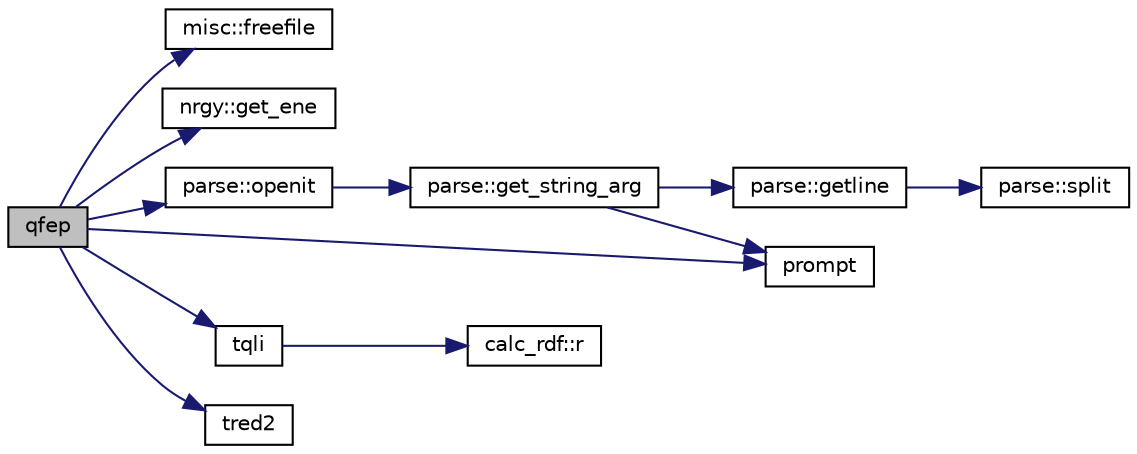 digraph "qfep"
{
  edge [fontname="Helvetica",fontsize="10",labelfontname="Helvetica",labelfontsize="10"];
  node [fontname="Helvetica",fontsize="10",shape=record];
  rankdir="LR";
  Node1 [label="qfep",height=0.2,width=0.4,color="black", fillcolor="grey75", style="filled" fontcolor="black"];
  Node1 -> Node2 [color="midnightblue",fontsize="10",style="solid",fontname="Helvetica"];
  Node2 [label="misc::freefile",height=0.2,width=0.4,color="black", fillcolor="white", style="filled",URL="$classmisc.html#aaa874447823dfa2d2c7fcf6eb80ebd70"];
  Node1 -> Node3 [color="midnightblue",fontsize="10",style="solid",fontname="Helvetica"];
  Node3 [label="nrgy::get_ene",height=0.2,width=0.4,color="black", fillcolor="white", style="filled",URL="$classnrgy.html#a772c1b1cceca9cef5fa858e3b9ab2ae2"];
  Node1 -> Node4 [color="midnightblue",fontsize="10",style="solid",fontname="Helvetica"];
  Node4 [label="parse::openit",height=0.2,width=0.4,color="black", fillcolor="white", style="filled",URL="$classparse.html#a0cc676b15a8ab0f5158f0f51a0f30ebf"];
  Node4 -> Node5 [color="midnightblue",fontsize="10",style="solid",fontname="Helvetica"];
  Node5 [label="parse::get_string_arg",height=0.2,width=0.4,color="black", fillcolor="white", style="filled",URL="$classparse.html#a17fdf061a0ee443c4a80c24d8e3cd11f"];
  Node5 -> Node6 [color="midnightblue",fontsize="10",style="solid",fontname="Helvetica"];
  Node6 [label="prompt",height=0.2,width=0.4,color="black", fillcolor="white", style="filled",URL="$qfep_8f90.html#a897ce0488192cf7f2a3ca4d41e5d73e3"];
  Node5 -> Node7 [color="midnightblue",fontsize="10",style="solid",fontname="Helvetica"];
  Node7 [label="parse::getline",height=0.2,width=0.4,color="black", fillcolor="white", style="filled",URL="$classparse.html#a362c49175b5f2d7f582dde6cb7b871af"];
  Node7 -> Node8 [color="midnightblue",fontsize="10",style="solid",fontname="Helvetica"];
  Node8 [label="parse::split",height=0.2,width=0.4,color="black", fillcolor="white", style="filled",URL="$classparse.html#a431f0c36309d6174287bde5e4d0e78e8"];
  Node1 -> Node6 [color="midnightblue",fontsize="10",style="solid",fontname="Helvetica"];
  Node1 -> Node9 [color="midnightblue",fontsize="10",style="solid",fontname="Helvetica"];
  Node9 [label="tqli",height=0.2,width=0.4,color="black", fillcolor="white", style="filled",URL="$qfep_8f90.html#a6ab446041388e014e5c4ae186d7c3ab8"];
  Node9 -> Node10 [color="midnightblue",fontsize="10",style="solid",fontname="Helvetica"];
  Node10 [label="calc_rdf::r",height=0.2,width=0.4,color="black", fillcolor="white", style="filled",URL="$classcalc__rdf.html#a203d29eb42a922de8786e02bef09868a"];
  Node1 -> Node11 [color="midnightblue",fontsize="10",style="solid",fontname="Helvetica"];
  Node11 [label="tred2",height=0.2,width=0.4,color="black", fillcolor="white", style="filled",URL="$qfep_8f90.html#a99e275410db5922d5bbf54abf17c42c2"];
}
